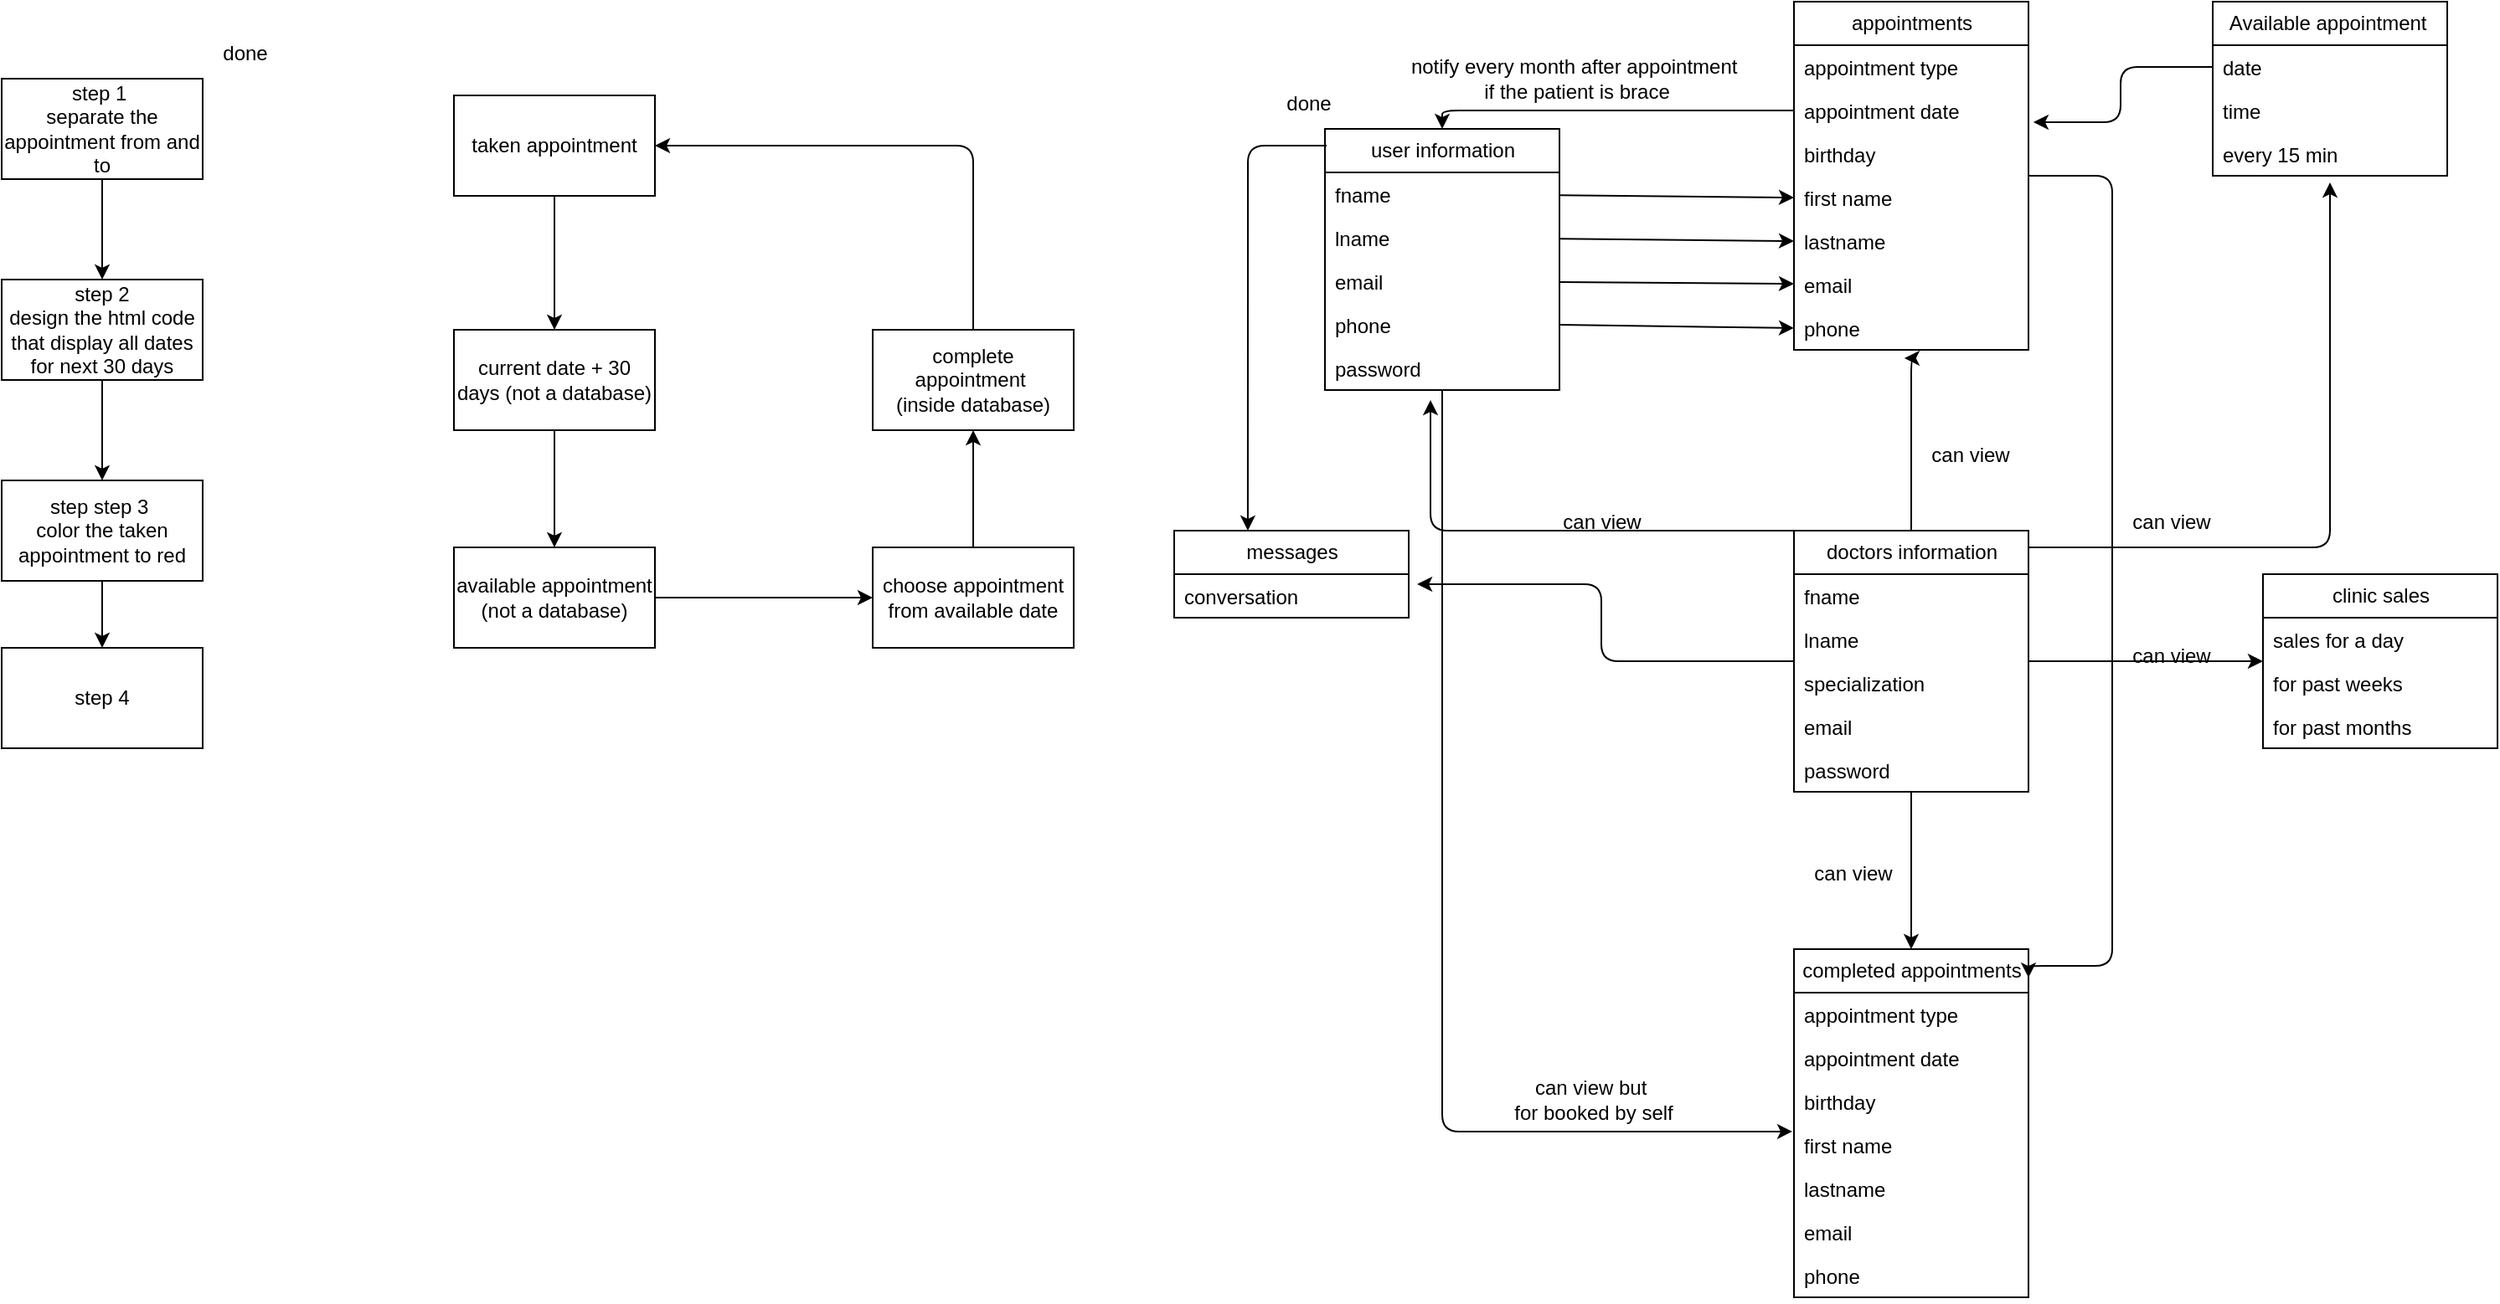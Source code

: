 <mxfile>
    <diagram id="51o3wu6ZWtyS49HtgVcf" name="Page-1">
        <mxGraphModel dx="2042" dy="570" grid="1" gridSize="10" guides="1" tooltips="1" connect="1" arrows="1" fold="1" page="1" pageScale="1" pageWidth="850" pageHeight="1100" math="0" shadow="0">
            <root>
                <mxCell id="0"/>
                <mxCell id="1" parent="0"/>
                <mxCell id="17" value="Available appointment&amp;nbsp;" style="swimlane;fontStyle=0;childLayout=stackLayout;horizontal=1;startSize=26;fillColor=none;horizontalStack=0;resizeParent=1;resizeParentMax=0;resizeLast=0;collapsible=1;marginBottom=0;html=1;" parent="1" vertex="1">
                    <mxGeometry x="670" y="264" width="140" height="104" as="geometry"/>
                </mxCell>
                <mxCell id="18" value="date" style="text;strokeColor=none;fillColor=none;align=left;verticalAlign=top;spacingLeft=4;spacingRight=4;overflow=hidden;rotatable=0;points=[[0,0.5],[1,0.5]];portConstraint=eastwest;whiteSpace=wrap;html=1;" parent="17" vertex="1">
                    <mxGeometry y="26" width="140" height="26" as="geometry"/>
                </mxCell>
                <mxCell id="19" value="time" style="text;strokeColor=none;fillColor=none;align=left;verticalAlign=top;spacingLeft=4;spacingRight=4;overflow=hidden;rotatable=0;points=[[0,0.5],[1,0.5]];portConstraint=eastwest;whiteSpace=wrap;html=1;" parent="17" vertex="1">
                    <mxGeometry y="52" width="140" height="26" as="geometry"/>
                </mxCell>
                <mxCell id="20" value="every 15 min" style="text;strokeColor=none;fillColor=none;align=left;verticalAlign=top;spacingLeft=4;spacingRight=4;overflow=hidden;rotatable=0;points=[[0,0.5],[1,0.5]];portConstraint=eastwest;whiteSpace=wrap;html=1;" parent="17" vertex="1">
                    <mxGeometry y="78" width="140" height="26" as="geometry"/>
                </mxCell>
                <mxCell id="71" style="edgeStyle=orthogonalEdgeStyle;html=1;entryX=1;entryY=0.082;entryDx=0;entryDy=0;entryPerimeter=0;" parent="1" source="21" target="63" edge="1">
                    <mxGeometry relative="1" as="geometry">
                        <Array as="points">
                            <mxPoint x="610" y="368"/>
                            <mxPoint x="610" y="840"/>
                            <mxPoint x="560" y="840"/>
                        </Array>
                    </mxGeometry>
                </mxCell>
                <mxCell id="21" value="appointments" style="swimlane;fontStyle=0;childLayout=stackLayout;horizontal=1;startSize=26;fillColor=none;horizontalStack=0;resizeParent=1;resizeParentMax=0;resizeLast=0;collapsible=1;marginBottom=0;html=1;" parent="1" vertex="1">
                    <mxGeometry x="420" y="264" width="140" height="208" as="geometry"/>
                </mxCell>
                <mxCell id="22" value="appointment type" style="text;strokeColor=none;fillColor=none;align=left;verticalAlign=top;spacingLeft=4;spacingRight=4;overflow=hidden;rotatable=0;points=[[0,0.5],[1,0.5]];portConstraint=eastwest;whiteSpace=wrap;html=1;" parent="21" vertex="1">
                    <mxGeometry y="26" width="140" height="26" as="geometry"/>
                </mxCell>
                <mxCell id="23" value="appointment date" style="text;strokeColor=none;fillColor=none;align=left;verticalAlign=top;spacingLeft=4;spacingRight=4;overflow=hidden;rotatable=0;points=[[0,0.5],[1,0.5]];portConstraint=eastwest;whiteSpace=wrap;html=1;" parent="21" vertex="1">
                    <mxGeometry y="52" width="140" height="26" as="geometry"/>
                </mxCell>
                <mxCell id="24" value="birthday" style="text;strokeColor=none;fillColor=none;align=left;verticalAlign=top;spacingLeft=4;spacingRight=4;overflow=hidden;rotatable=0;points=[[0,0.5],[1,0.5]];portConstraint=eastwest;whiteSpace=wrap;html=1;" parent="21" vertex="1">
                    <mxGeometry y="78" width="140" height="26" as="geometry"/>
                </mxCell>
                <mxCell id="31" value="first name" style="text;strokeColor=none;fillColor=none;align=left;verticalAlign=top;spacingLeft=4;spacingRight=4;overflow=hidden;rotatable=0;points=[[0,0.5],[1,0.5]];portConstraint=eastwest;whiteSpace=wrap;html=1;" parent="21" vertex="1">
                    <mxGeometry y="104" width="140" height="26" as="geometry"/>
                </mxCell>
                <mxCell id="32" value="lastname" style="text;strokeColor=none;fillColor=none;align=left;verticalAlign=top;spacingLeft=4;spacingRight=4;overflow=hidden;rotatable=0;points=[[0,0.5],[1,0.5]];portConstraint=eastwest;whiteSpace=wrap;html=1;" parent="21" vertex="1">
                    <mxGeometry y="130" width="140" height="26" as="geometry"/>
                </mxCell>
                <mxCell id="34" value="email" style="text;strokeColor=none;fillColor=none;align=left;verticalAlign=top;spacingLeft=4;spacingRight=4;overflow=hidden;rotatable=0;points=[[0,0.5],[1,0.5]];portConstraint=eastwest;whiteSpace=wrap;html=1;" parent="21" vertex="1">
                    <mxGeometry y="156" width="140" height="26" as="geometry"/>
                </mxCell>
                <mxCell id="33" value="phone" style="text;strokeColor=none;fillColor=none;align=left;verticalAlign=top;spacingLeft=4;spacingRight=4;overflow=hidden;rotatable=0;points=[[0,0.5],[1,0.5]];portConstraint=eastwest;whiteSpace=wrap;html=1;" parent="21" vertex="1">
                    <mxGeometry y="182" width="140" height="26" as="geometry"/>
                </mxCell>
                <mxCell id="74" style="edgeStyle=orthogonalEdgeStyle;html=1;entryX=-0.007;entryY=0.192;entryDx=0;entryDy=0;entryPerimeter=0;" parent="1" source="25" target="67" edge="1">
                    <mxGeometry relative="1" as="geometry"/>
                </mxCell>
                <mxCell id="91" style="edgeStyle=orthogonalEdgeStyle;html=1;entryX=0.314;entryY=0;entryDx=0;entryDy=0;entryPerimeter=0;exitX=0.007;exitY=0.064;exitDx=0;exitDy=0;exitPerimeter=0;" parent="1" source="25" target="87" edge="1">
                    <mxGeometry relative="1" as="geometry"/>
                </mxCell>
                <mxCell id="25" value="user information" style="swimlane;fontStyle=0;childLayout=stackLayout;horizontal=1;startSize=26;fillColor=none;horizontalStack=0;resizeParent=1;resizeParentMax=0;resizeLast=0;collapsible=1;marginBottom=0;html=1;" parent="1" vertex="1">
                    <mxGeometry x="140" y="340" width="140" height="156" as="geometry"/>
                </mxCell>
                <mxCell id="26" value="fname" style="text;strokeColor=none;fillColor=none;align=left;verticalAlign=top;spacingLeft=4;spacingRight=4;overflow=hidden;rotatable=0;points=[[0,0.5],[1,0.5]];portConstraint=eastwest;whiteSpace=wrap;html=1;" parent="25" vertex="1">
                    <mxGeometry y="26" width="140" height="26" as="geometry"/>
                </mxCell>
                <mxCell id="27" value="lname" style="text;strokeColor=none;fillColor=none;align=left;verticalAlign=top;spacingLeft=4;spacingRight=4;overflow=hidden;rotatable=0;points=[[0,0.5],[1,0.5]];portConstraint=eastwest;whiteSpace=wrap;html=1;" parent="25" vertex="1">
                    <mxGeometry y="52" width="140" height="26" as="geometry"/>
                </mxCell>
                <mxCell id="29" value="email" style="text;strokeColor=none;fillColor=none;align=left;verticalAlign=top;spacingLeft=4;spacingRight=4;overflow=hidden;rotatable=0;points=[[0,0.5],[1,0.5]];portConstraint=eastwest;whiteSpace=wrap;html=1;" parent="25" vertex="1">
                    <mxGeometry y="78" width="140" height="26" as="geometry"/>
                </mxCell>
                <mxCell id="28" value="phone&lt;span style=&quot;color: rgba(0, 0, 0, 0); font-family: monospace; font-size: 0px;&quot;&gt;%3CmxGraphModel%3E%3Croot%3E%3CmxCell%20id%3D%220%22%2F%3E%3CmxCell%20id%3D%221%22%20parent%3D%220%22%2F%3E%3CmxCell%20id%3D%222%22%20value%3D%22email%22%20style%3D%22text%3BstrokeColor%3Dnone%3BfillColor%3Dnone%3Balign%3Dleft%3BverticalAlign%3Dtop%3BspacingLeft%3D4%3BspacingRight%3D4%3Boverflow%3Dhidden%3Brotatable%3D0%3Bpoints%3D%5B%5B0%2C0.5%5D%2C%5B1%2C0.5%5D%5D%3BportConstraint%3Deastwest%3BwhiteSpace%3Dwrap%3Bhtml%3D1%3B%22%20vertex%3D%221%22%20parent%3D%221%22%3E%3CmxGeometry%20x%3D%22150%22%20y%3D%22388%22%20width%3D%22140%22%20height%3D%2226%22%20as%3D%22geometry%22%2F%3E%3C%2FmxCell%3E%3C%2Froot%3E%3C%2FmxGraphModel%3E&lt;/span&gt;" style="text;strokeColor=none;fillColor=none;align=left;verticalAlign=top;spacingLeft=4;spacingRight=4;overflow=hidden;rotatable=0;points=[[0,0.5],[1,0.5]];portConstraint=eastwest;whiteSpace=wrap;html=1;" parent="25" vertex="1">
                    <mxGeometry y="104" width="140" height="26" as="geometry"/>
                </mxCell>
                <mxCell id="30" value="password" style="text;strokeColor=none;fillColor=none;align=left;verticalAlign=top;spacingLeft=4;spacingRight=4;overflow=hidden;rotatable=0;points=[[0,0.5],[1,0.5]];portConstraint=eastwest;whiteSpace=wrap;html=1;" parent="25" vertex="1">
                    <mxGeometry y="130" width="140" height="26" as="geometry"/>
                </mxCell>
                <mxCell id="35" style="edgeStyle=none;html=1;exitX=1;exitY=0.5;exitDx=0;exitDy=0;entryX=0;entryY=0.5;entryDx=0;entryDy=0;" parent="1" source="28" target="33" edge="1">
                    <mxGeometry relative="1" as="geometry"/>
                </mxCell>
                <mxCell id="36" style="edgeStyle=none;html=1;" parent="1" source="29" target="34" edge="1">
                    <mxGeometry relative="1" as="geometry"/>
                </mxCell>
                <mxCell id="37" style="edgeStyle=none;html=1;entryX=0;entryY=0.5;entryDx=0;entryDy=0;" parent="1" source="27" target="32" edge="1">
                    <mxGeometry relative="1" as="geometry"/>
                </mxCell>
                <mxCell id="38" style="edgeStyle=none;html=1;entryX=0;entryY=0.5;entryDx=0;entryDy=0;" parent="1" source="26" target="31" edge="1">
                    <mxGeometry relative="1" as="geometry"/>
                </mxCell>
                <mxCell id="42" style="edgeStyle=orthogonalEdgeStyle;html=1;entryX=1.021;entryY=0.769;entryDx=0;entryDy=0;entryPerimeter=0;" parent="1" source="18" target="23" edge="1">
                    <mxGeometry relative="1" as="geometry"/>
                </mxCell>
                <mxCell id="50" style="edgeStyle=orthogonalEdgeStyle;html=1;entryX=0.45;entryY=1.231;entryDx=0;entryDy=0;entryPerimeter=0;" parent="1" source="43" target="30" edge="1">
                    <mxGeometry relative="1" as="geometry">
                        <Array as="points">
                            <mxPoint x="203" y="580"/>
                        </Array>
                    </mxGeometry>
                </mxCell>
                <mxCell id="53" style="edgeStyle=orthogonalEdgeStyle;html=1;entryX=0.471;entryY=1.192;entryDx=0;entryDy=0;entryPerimeter=0;" parent="1" source="43" target="33" edge="1">
                    <mxGeometry relative="1" as="geometry">
                        <Array as="points">
                            <mxPoint x="490" y="477"/>
                        </Array>
                    </mxGeometry>
                </mxCell>
                <mxCell id="55" style="edgeStyle=orthogonalEdgeStyle;html=1;entryX=0.507;entryY=1.154;entryDx=0;entryDy=0;entryPerimeter=0;" parent="1" source="43" target="20" edge="1">
                    <mxGeometry relative="1" as="geometry">
                        <Array as="points">
                            <mxPoint x="740" y="590"/>
                        </Array>
                    </mxGeometry>
                </mxCell>
                <mxCell id="72" style="edgeStyle=orthogonalEdgeStyle;html=1;entryX=0.5;entryY=0;entryDx=0;entryDy=0;" parent="1" source="43" target="63" edge="1">
                    <mxGeometry relative="1" as="geometry"/>
                </mxCell>
                <mxCell id="83" style="edgeStyle=orthogonalEdgeStyle;html=1;entryX=0;entryY=0.5;entryDx=0;entryDy=0;" parent="1" source="43" target="76" edge="1">
                    <mxGeometry relative="1" as="geometry"/>
                </mxCell>
                <mxCell id="92" style="edgeStyle=orthogonalEdgeStyle;html=1;entryX=1.036;entryY=0.231;entryDx=0;entryDy=0;entryPerimeter=0;" parent="1" source="43" target="88" edge="1">
                    <mxGeometry relative="1" as="geometry"/>
                </mxCell>
                <mxCell id="43" value="doctors information" style="swimlane;fontStyle=0;childLayout=stackLayout;horizontal=1;startSize=26;fillColor=none;horizontalStack=0;resizeParent=1;resizeParentMax=0;resizeLast=0;collapsible=1;marginBottom=0;html=1;" parent="1" vertex="1">
                    <mxGeometry x="420" y="580" width="140" height="156" as="geometry"/>
                </mxCell>
                <mxCell id="44" value="fname" style="text;strokeColor=none;fillColor=none;align=left;verticalAlign=top;spacingLeft=4;spacingRight=4;overflow=hidden;rotatable=0;points=[[0,0.5],[1,0.5]];portConstraint=eastwest;whiteSpace=wrap;html=1;" parent="43" vertex="1">
                    <mxGeometry y="26" width="140" height="26" as="geometry"/>
                </mxCell>
                <mxCell id="45" value="lname" style="text;strokeColor=none;fillColor=none;align=left;verticalAlign=top;spacingLeft=4;spacingRight=4;overflow=hidden;rotatable=0;points=[[0,0.5],[1,0.5]];portConstraint=eastwest;whiteSpace=wrap;html=1;" parent="43" vertex="1">
                    <mxGeometry y="52" width="140" height="26" as="geometry"/>
                </mxCell>
                <mxCell id="49" value="specialization" style="text;strokeColor=none;fillColor=none;align=left;verticalAlign=top;spacingLeft=4;spacingRight=4;overflow=hidden;rotatable=0;points=[[0,0.5],[1,0.5]];portConstraint=eastwest;whiteSpace=wrap;html=1;" parent="43" vertex="1">
                    <mxGeometry y="78" width="140" height="26" as="geometry"/>
                </mxCell>
                <mxCell id="46" value="email" style="text;strokeColor=none;fillColor=none;align=left;verticalAlign=top;spacingLeft=4;spacingRight=4;overflow=hidden;rotatable=0;points=[[0,0.5],[1,0.5]];portConstraint=eastwest;whiteSpace=wrap;html=1;" parent="43" vertex="1">
                    <mxGeometry y="104" width="140" height="26" as="geometry"/>
                </mxCell>
                <mxCell id="48" value="password" style="text;strokeColor=none;fillColor=none;align=left;verticalAlign=top;spacingLeft=4;spacingRight=4;overflow=hidden;rotatable=0;points=[[0,0.5],[1,0.5]];portConstraint=eastwest;whiteSpace=wrap;html=1;" parent="43" vertex="1">
                    <mxGeometry y="130" width="140" height="26" as="geometry"/>
                </mxCell>
                <mxCell id="51" value="can view" style="text;html=1;align=center;verticalAlign=middle;resizable=0;points=[];autosize=1;strokeColor=none;fillColor=none;" parent="1" vertex="1">
                    <mxGeometry x="270" y="560" width="70" height="30" as="geometry"/>
                </mxCell>
                <mxCell id="54" value="can view" style="text;html=1;align=center;verticalAlign=middle;resizable=0;points=[];autosize=1;strokeColor=none;fillColor=none;" parent="1" vertex="1">
                    <mxGeometry x="490" y="520" width="70" height="30" as="geometry"/>
                </mxCell>
                <mxCell id="56" value="can view" style="text;html=1;align=center;verticalAlign=middle;resizable=0;points=[];autosize=1;strokeColor=none;fillColor=none;" parent="1" vertex="1">
                    <mxGeometry x="610" y="560" width="70" height="30" as="geometry"/>
                </mxCell>
                <mxCell id="63" value="completed appointments" style="swimlane;fontStyle=0;childLayout=stackLayout;horizontal=1;startSize=26;fillColor=none;horizontalStack=0;resizeParent=1;resizeParentMax=0;resizeLast=0;collapsible=1;marginBottom=0;html=1;" parent="1" vertex="1">
                    <mxGeometry x="420" y="830" width="140" height="208" as="geometry"/>
                </mxCell>
                <mxCell id="64" value="appointment type" style="text;strokeColor=none;fillColor=none;align=left;verticalAlign=top;spacingLeft=4;spacingRight=4;overflow=hidden;rotatable=0;points=[[0,0.5],[1,0.5]];portConstraint=eastwest;whiteSpace=wrap;html=1;" parent="63" vertex="1">
                    <mxGeometry y="26" width="140" height="26" as="geometry"/>
                </mxCell>
                <mxCell id="65" value="appointment date" style="text;strokeColor=none;fillColor=none;align=left;verticalAlign=top;spacingLeft=4;spacingRight=4;overflow=hidden;rotatable=0;points=[[0,0.5],[1,0.5]];portConstraint=eastwest;whiteSpace=wrap;html=1;" parent="63" vertex="1">
                    <mxGeometry y="52" width="140" height="26" as="geometry"/>
                </mxCell>
                <mxCell id="66" value="birthday" style="text;strokeColor=none;fillColor=none;align=left;verticalAlign=top;spacingLeft=4;spacingRight=4;overflow=hidden;rotatable=0;points=[[0,0.5],[1,0.5]];portConstraint=eastwest;whiteSpace=wrap;html=1;" parent="63" vertex="1">
                    <mxGeometry y="78" width="140" height="26" as="geometry"/>
                </mxCell>
                <mxCell id="67" value="first name" style="text;strokeColor=none;fillColor=none;align=left;verticalAlign=top;spacingLeft=4;spacingRight=4;overflow=hidden;rotatable=0;points=[[0,0.5],[1,0.5]];portConstraint=eastwest;whiteSpace=wrap;html=1;" parent="63" vertex="1">
                    <mxGeometry y="104" width="140" height="26" as="geometry"/>
                </mxCell>
                <mxCell id="68" value="lastname" style="text;strokeColor=none;fillColor=none;align=left;verticalAlign=top;spacingLeft=4;spacingRight=4;overflow=hidden;rotatable=0;points=[[0,0.5],[1,0.5]];portConstraint=eastwest;whiteSpace=wrap;html=1;" parent="63" vertex="1">
                    <mxGeometry y="130" width="140" height="26" as="geometry"/>
                </mxCell>
                <mxCell id="69" value="email" style="text;strokeColor=none;fillColor=none;align=left;verticalAlign=top;spacingLeft=4;spacingRight=4;overflow=hidden;rotatable=0;points=[[0,0.5],[1,0.5]];portConstraint=eastwest;whiteSpace=wrap;html=1;" parent="63" vertex="1">
                    <mxGeometry y="156" width="140" height="26" as="geometry"/>
                </mxCell>
                <mxCell id="70" value="phone" style="text;strokeColor=none;fillColor=none;align=left;verticalAlign=top;spacingLeft=4;spacingRight=4;overflow=hidden;rotatable=0;points=[[0,0.5],[1,0.5]];portConstraint=eastwest;whiteSpace=wrap;html=1;" parent="63" vertex="1">
                    <mxGeometry y="182" width="140" height="26" as="geometry"/>
                </mxCell>
                <mxCell id="73" value="can view" style="text;html=1;align=center;verticalAlign=middle;resizable=0;points=[];autosize=1;strokeColor=none;fillColor=none;" parent="1" vertex="1">
                    <mxGeometry x="420" y="770" width="70" height="30" as="geometry"/>
                </mxCell>
                <mxCell id="75" value="can view but&amp;nbsp;&lt;br&gt;for booked by self" style="text;html=1;align=center;verticalAlign=middle;resizable=0;points=[];autosize=1;strokeColor=none;fillColor=none;" parent="1" vertex="1">
                    <mxGeometry x="240" y="900" width="120" height="40" as="geometry"/>
                </mxCell>
                <mxCell id="76" value="clinic sales" style="swimlane;fontStyle=0;childLayout=stackLayout;horizontal=1;startSize=26;fillColor=none;horizontalStack=0;resizeParent=1;resizeParentMax=0;resizeLast=0;collapsible=1;marginBottom=0;html=1;" parent="1" vertex="1">
                    <mxGeometry x="700" y="606" width="140" height="104" as="geometry"/>
                </mxCell>
                <mxCell id="77" value="sales for a day&amp;nbsp;" style="text;strokeColor=none;fillColor=none;align=left;verticalAlign=top;spacingLeft=4;spacingRight=4;overflow=hidden;rotatable=0;points=[[0,0.5],[1,0.5]];portConstraint=eastwest;whiteSpace=wrap;html=1;" parent="76" vertex="1">
                    <mxGeometry y="26" width="140" height="26" as="geometry"/>
                </mxCell>
                <mxCell id="78" value="for past weeks" style="text;strokeColor=none;fillColor=none;align=left;verticalAlign=top;spacingLeft=4;spacingRight=4;overflow=hidden;rotatable=0;points=[[0,0.5],[1,0.5]];portConstraint=eastwest;whiteSpace=wrap;html=1;" parent="76" vertex="1">
                    <mxGeometry y="52" width="140" height="26" as="geometry"/>
                </mxCell>
                <mxCell id="82" value="for past months" style="text;strokeColor=none;fillColor=none;align=left;verticalAlign=top;spacingLeft=4;spacingRight=4;overflow=hidden;rotatable=0;points=[[0,0.5],[1,0.5]];portConstraint=eastwest;whiteSpace=wrap;html=1;" parent="76" vertex="1">
                    <mxGeometry y="78" width="140" height="26" as="geometry"/>
                </mxCell>
                <mxCell id="84" value="can view" style="text;html=1;align=center;verticalAlign=middle;resizable=0;points=[];autosize=1;strokeColor=none;fillColor=none;" parent="1" vertex="1">
                    <mxGeometry x="610" y="640" width="70" height="30" as="geometry"/>
                </mxCell>
                <mxCell id="85" style="edgeStyle=orthogonalEdgeStyle;html=1;entryX=0.5;entryY=0;entryDx=0;entryDy=0;" parent="1" source="23" target="25" edge="1">
                    <mxGeometry relative="1" as="geometry"/>
                </mxCell>
                <mxCell id="86" value="notify every month after appointment&amp;nbsp;&lt;br&gt;if the patient is brace" style="text;html=1;align=center;verticalAlign=middle;resizable=0;points=[];autosize=1;strokeColor=none;fillColor=none;" parent="1" vertex="1">
                    <mxGeometry x="180" y="290" width="220" height="40" as="geometry"/>
                </mxCell>
                <mxCell id="87" value="messages" style="swimlane;fontStyle=0;childLayout=stackLayout;horizontal=1;startSize=26;fillColor=none;horizontalStack=0;resizeParent=1;resizeParentMax=0;resizeLast=0;collapsible=1;marginBottom=0;html=1;" parent="1" vertex="1">
                    <mxGeometry x="50" y="580" width="140" height="52" as="geometry"/>
                </mxCell>
                <mxCell id="88" value="conversation" style="text;strokeColor=none;fillColor=none;align=left;verticalAlign=top;spacingLeft=4;spacingRight=4;overflow=hidden;rotatable=0;points=[[0,0.5],[1,0.5]];portConstraint=eastwest;whiteSpace=wrap;html=1;" parent="87" vertex="1">
                    <mxGeometry y="26" width="140" height="26" as="geometry"/>
                </mxCell>
                <mxCell id="93" value="done" style="text;html=1;align=center;verticalAlign=middle;resizable=0;points=[];autosize=1;strokeColor=none;fillColor=none;" parent="1" vertex="1">
                    <mxGeometry x="105" y="310" width="50" height="30" as="geometry"/>
                </mxCell>
                <mxCell id="98" style="edgeStyle=orthogonalEdgeStyle;html=1;" parent="1" source="94" target="96" edge="1">
                    <mxGeometry relative="1" as="geometry"/>
                </mxCell>
                <mxCell id="94" value="taken appointment" style="rounded=0;whiteSpace=wrap;html=1;" parent="1" vertex="1">
                    <mxGeometry x="-380" y="320" width="120" height="60" as="geometry"/>
                </mxCell>
                <mxCell id="103" style="edgeStyle=orthogonalEdgeStyle;html=1;entryX=0.5;entryY=1;entryDx=0;entryDy=0;" parent="1" source="95" target="102" edge="1">
                    <mxGeometry relative="1" as="geometry"/>
                </mxCell>
                <mxCell id="95" value="choose appointment from available date" style="rounded=0;whiteSpace=wrap;html=1;" parent="1" vertex="1">
                    <mxGeometry x="-130" y="590" width="120" height="60" as="geometry"/>
                </mxCell>
                <mxCell id="100" style="edgeStyle=orthogonalEdgeStyle;html=1;entryX=0.5;entryY=0;entryDx=0;entryDy=0;" parent="1" source="96" target="99" edge="1">
                    <mxGeometry relative="1" as="geometry"/>
                </mxCell>
                <mxCell id="96" value="current date + 30 days (not a database)" style="rounded=0;whiteSpace=wrap;html=1;" parent="1" vertex="1">
                    <mxGeometry x="-380" y="460" width="120" height="60" as="geometry"/>
                </mxCell>
                <mxCell id="101" style="edgeStyle=orthogonalEdgeStyle;html=1;entryX=0;entryY=0.5;entryDx=0;entryDy=0;" parent="1" source="99" target="95" edge="1">
                    <mxGeometry relative="1" as="geometry"/>
                </mxCell>
                <mxCell id="99" value="available appointment&lt;br&gt;(not a database)" style="rounded=0;whiteSpace=wrap;html=1;" parent="1" vertex="1">
                    <mxGeometry x="-380" y="590" width="120" height="60" as="geometry"/>
                </mxCell>
                <mxCell id="104" style="edgeStyle=orthogonalEdgeStyle;html=1;entryX=1;entryY=0.5;entryDx=0;entryDy=0;" parent="1" source="102" target="94" edge="1">
                    <mxGeometry relative="1" as="geometry">
                        <Array as="points">
                            <mxPoint x="-70" y="350"/>
                        </Array>
                    </mxGeometry>
                </mxCell>
                <mxCell id="102" value="complete appointment&amp;nbsp;&lt;br&gt;(inside database)" style="rounded=0;whiteSpace=wrap;html=1;" parent="1" vertex="1">
                    <mxGeometry x="-130" y="460" width="120" height="60" as="geometry"/>
                </mxCell>
                <mxCell id="108" style="edgeStyle=none;html=1;entryX=0.5;entryY=0;entryDx=0;entryDy=0;" edge="1" parent="1" source="105" target="106">
                    <mxGeometry relative="1" as="geometry"/>
                </mxCell>
                <mxCell id="105" value="step 1&amp;nbsp;&lt;br&gt;separate the appointment from and to" style="rounded=0;whiteSpace=wrap;html=1;" vertex="1" parent="1">
                    <mxGeometry x="-650" y="310" width="120" height="60" as="geometry"/>
                </mxCell>
                <mxCell id="109" style="edgeStyle=none;html=1;entryX=0.5;entryY=0;entryDx=0;entryDy=0;" edge="1" parent="1" source="106" target="107">
                    <mxGeometry relative="1" as="geometry"/>
                </mxCell>
                <mxCell id="106" value="step 2&lt;br&gt;design the html code that display all dates for next 30 days" style="rounded=0;whiteSpace=wrap;html=1;" vertex="1" parent="1">
                    <mxGeometry x="-650" y="430" width="120" height="60" as="geometry"/>
                </mxCell>
                <mxCell id="111" style="edgeStyle=none;html=1;" edge="1" parent="1" source="107" target="110">
                    <mxGeometry relative="1" as="geometry"/>
                </mxCell>
                <mxCell id="107" value="step step 3&amp;nbsp;&lt;br&gt;color the taken appointment to red" style="rounded=0;whiteSpace=wrap;html=1;" vertex="1" parent="1">
                    <mxGeometry x="-650" y="550" width="120" height="60" as="geometry"/>
                </mxCell>
                <mxCell id="110" value="step 4&lt;br&gt;" style="rounded=0;whiteSpace=wrap;html=1;" vertex="1" parent="1">
                    <mxGeometry x="-650" y="650" width="120" height="60" as="geometry"/>
                </mxCell>
                <mxCell id="112" value="done" style="text;html=1;align=center;verticalAlign=middle;resizable=0;points=[];autosize=1;strokeColor=none;fillColor=none;" vertex="1" parent="1">
                    <mxGeometry x="-530" y="280" width="50" height="30" as="geometry"/>
                </mxCell>
            </root>
        </mxGraphModel>
    </diagram>
</mxfile>